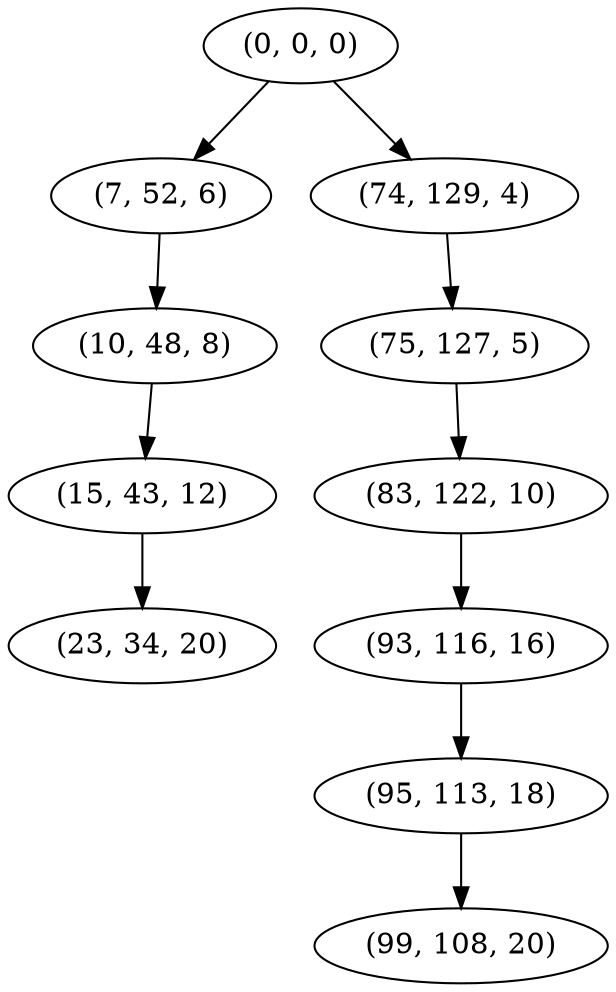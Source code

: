 digraph tree {
    "(0, 0, 0)";
    "(7, 52, 6)";
    "(10, 48, 8)";
    "(15, 43, 12)";
    "(23, 34, 20)";
    "(74, 129, 4)";
    "(75, 127, 5)";
    "(83, 122, 10)";
    "(93, 116, 16)";
    "(95, 113, 18)";
    "(99, 108, 20)";
    "(0, 0, 0)" -> "(7, 52, 6)";
    "(0, 0, 0)" -> "(74, 129, 4)";
    "(7, 52, 6)" -> "(10, 48, 8)";
    "(10, 48, 8)" -> "(15, 43, 12)";
    "(15, 43, 12)" -> "(23, 34, 20)";
    "(74, 129, 4)" -> "(75, 127, 5)";
    "(75, 127, 5)" -> "(83, 122, 10)";
    "(83, 122, 10)" -> "(93, 116, 16)";
    "(93, 116, 16)" -> "(95, 113, 18)";
    "(95, 113, 18)" -> "(99, 108, 20)";
}
